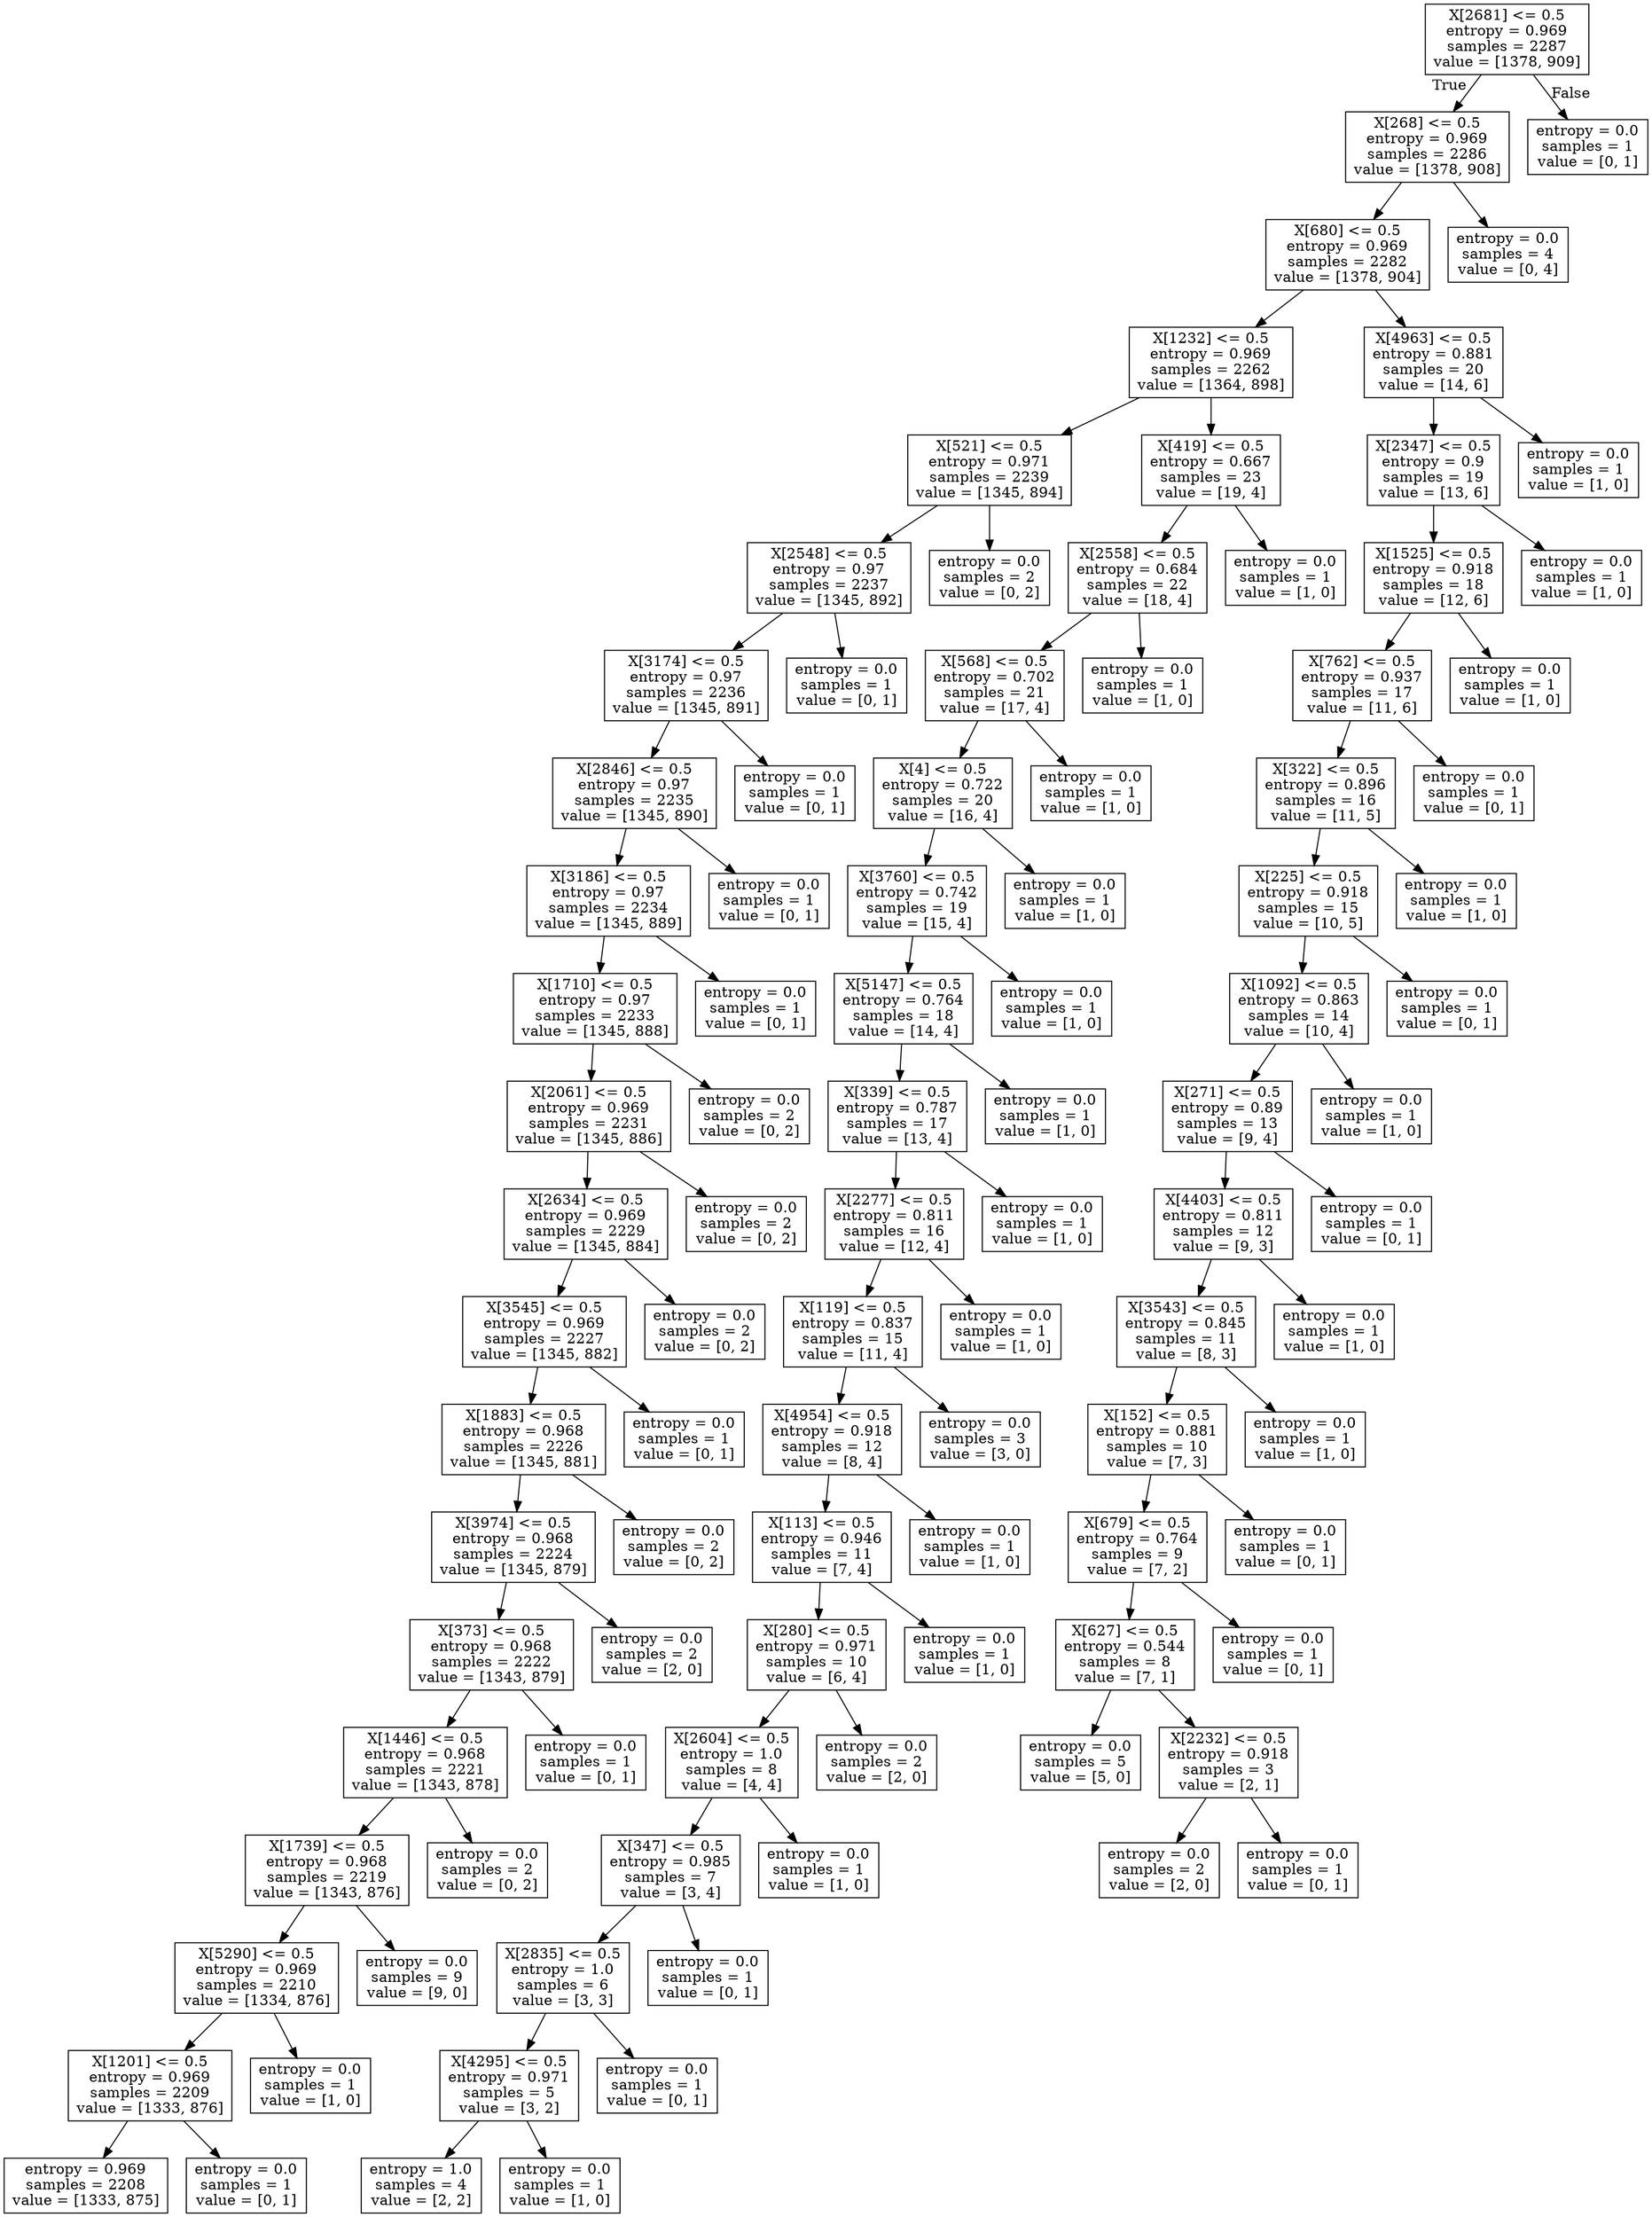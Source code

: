 digraph Tree {
node [shape=box] ;
0 [label="X[2681] <= 0.5\nentropy = 0.969\nsamples = 2287\nvalue = [1378, 909]"] ;
1 [label="X[268] <= 0.5\nentropy = 0.969\nsamples = 2286\nvalue = [1378, 908]"] ;
0 -> 1 [labeldistance=2.5, labelangle=45, headlabel="True"] ;
2 [label="X[680] <= 0.5\nentropy = 0.969\nsamples = 2282\nvalue = [1378, 904]"] ;
1 -> 2 ;
3 [label="X[1232] <= 0.5\nentropy = 0.969\nsamples = 2262\nvalue = [1364, 898]"] ;
2 -> 3 ;
4 [label="X[521] <= 0.5\nentropy = 0.971\nsamples = 2239\nvalue = [1345, 894]"] ;
3 -> 4 ;
5 [label="X[2548] <= 0.5\nentropy = 0.97\nsamples = 2237\nvalue = [1345, 892]"] ;
4 -> 5 ;
6 [label="X[3174] <= 0.5\nentropy = 0.97\nsamples = 2236\nvalue = [1345, 891]"] ;
5 -> 6 ;
7 [label="X[2846] <= 0.5\nentropy = 0.97\nsamples = 2235\nvalue = [1345, 890]"] ;
6 -> 7 ;
8 [label="X[3186] <= 0.5\nentropy = 0.97\nsamples = 2234\nvalue = [1345, 889]"] ;
7 -> 8 ;
9 [label="X[1710] <= 0.5\nentropy = 0.97\nsamples = 2233\nvalue = [1345, 888]"] ;
8 -> 9 ;
10 [label="X[2061] <= 0.5\nentropy = 0.969\nsamples = 2231\nvalue = [1345, 886]"] ;
9 -> 10 ;
11 [label="X[2634] <= 0.5\nentropy = 0.969\nsamples = 2229\nvalue = [1345, 884]"] ;
10 -> 11 ;
12 [label="X[3545] <= 0.5\nentropy = 0.969\nsamples = 2227\nvalue = [1345, 882]"] ;
11 -> 12 ;
13 [label="X[1883] <= 0.5\nentropy = 0.968\nsamples = 2226\nvalue = [1345, 881]"] ;
12 -> 13 ;
14 [label="X[3974] <= 0.5\nentropy = 0.968\nsamples = 2224\nvalue = [1345, 879]"] ;
13 -> 14 ;
15 [label="X[373] <= 0.5\nentropy = 0.968\nsamples = 2222\nvalue = [1343, 879]"] ;
14 -> 15 ;
16 [label="X[1446] <= 0.5\nentropy = 0.968\nsamples = 2221\nvalue = [1343, 878]"] ;
15 -> 16 ;
17 [label="X[1739] <= 0.5\nentropy = 0.968\nsamples = 2219\nvalue = [1343, 876]"] ;
16 -> 17 ;
18 [label="X[5290] <= 0.5\nentropy = 0.969\nsamples = 2210\nvalue = [1334, 876]"] ;
17 -> 18 ;
19 [label="X[1201] <= 0.5\nentropy = 0.969\nsamples = 2209\nvalue = [1333, 876]"] ;
18 -> 19 ;
20 [label="entropy = 0.969\nsamples = 2208\nvalue = [1333, 875]"] ;
19 -> 20 ;
21 [label="entropy = 0.0\nsamples = 1\nvalue = [0, 1]"] ;
19 -> 21 ;
22 [label="entropy = 0.0\nsamples = 1\nvalue = [1, 0]"] ;
18 -> 22 ;
23 [label="entropy = 0.0\nsamples = 9\nvalue = [9, 0]"] ;
17 -> 23 ;
24 [label="entropy = 0.0\nsamples = 2\nvalue = [0, 2]"] ;
16 -> 24 ;
25 [label="entropy = 0.0\nsamples = 1\nvalue = [0, 1]"] ;
15 -> 25 ;
26 [label="entropy = 0.0\nsamples = 2\nvalue = [2, 0]"] ;
14 -> 26 ;
27 [label="entropy = 0.0\nsamples = 2\nvalue = [0, 2]"] ;
13 -> 27 ;
28 [label="entropy = 0.0\nsamples = 1\nvalue = [0, 1]"] ;
12 -> 28 ;
29 [label="entropy = 0.0\nsamples = 2\nvalue = [0, 2]"] ;
11 -> 29 ;
30 [label="entropy = 0.0\nsamples = 2\nvalue = [0, 2]"] ;
10 -> 30 ;
31 [label="entropy = 0.0\nsamples = 2\nvalue = [0, 2]"] ;
9 -> 31 ;
32 [label="entropy = 0.0\nsamples = 1\nvalue = [0, 1]"] ;
8 -> 32 ;
33 [label="entropy = 0.0\nsamples = 1\nvalue = [0, 1]"] ;
7 -> 33 ;
34 [label="entropy = 0.0\nsamples = 1\nvalue = [0, 1]"] ;
6 -> 34 ;
35 [label="entropy = 0.0\nsamples = 1\nvalue = [0, 1]"] ;
5 -> 35 ;
36 [label="entropy = 0.0\nsamples = 2\nvalue = [0, 2]"] ;
4 -> 36 ;
37 [label="X[419] <= 0.5\nentropy = 0.667\nsamples = 23\nvalue = [19, 4]"] ;
3 -> 37 ;
38 [label="X[2558] <= 0.5\nentropy = 0.684\nsamples = 22\nvalue = [18, 4]"] ;
37 -> 38 ;
39 [label="X[568] <= 0.5\nentropy = 0.702\nsamples = 21\nvalue = [17, 4]"] ;
38 -> 39 ;
40 [label="X[4] <= 0.5\nentropy = 0.722\nsamples = 20\nvalue = [16, 4]"] ;
39 -> 40 ;
41 [label="X[3760] <= 0.5\nentropy = 0.742\nsamples = 19\nvalue = [15, 4]"] ;
40 -> 41 ;
42 [label="X[5147] <= 0.5\nentropy = 0.764\nsamples = 18\nvalue = [14, 4]"] ;
41 -> 42 ;
43 [label="X[339] <= 0.5\nentropy = 0.787\nsamples = 17\nvalue = [13, 4]"] ;
42 -> 43 ;
44 [label="X[2277] <= 0.5\nentropy = 0.811\nsamples = 16\nvalue = [12, 4]"] ;
43 -> 44 ;
45 [label="X[119] <= 0.5\nentropy = 0.837\nsamples = 15\nvalue = [11, 4]"] ;
44 -> 45 ;
46 [label="X[4954] <= 0.5\nentropy = 0.918\nsamples = 12\nvalue = [8, 4]"] ;
45 -> 46 ;
47 [label="X[113] <= 0.5\nentropy = 0.946\nsamples = 11\nvalue = [7, 4]"] ;
46 -> 47 ;
48 [label="X[280] <= 0.5\nentropy = 0.971\nsamples = 10\nvalue = [6, 4]"] ;
47 -> 48 ;
49 [label="X[2604] <= 0.5\nentropy = 1.0\nsamples = 8\nvalue = [4, 4]"] ;
48 -> 49 ;
50 [label="X[347] <= 0.5\nentropy = 0.985\nsamples = 7\nvalue = [3, 4]"] ;
49 -> 50 ;
51 [label="X[2835] <= 0.5\nentropy = 1.0\nsamples = 6\nvalue = [3, 3]"] ;
50 -> 51 ;
52 [label="X[4295] <= 0.5\nentropy = 0.971\nsamples = 5\nvalue = [3, 2]"] ;
51 -> 52 ;
53 [label="entropy = 1.0\nsamples = 4\nvalue = [2, 2]"] ;
52 -> 53 ;
54 [label="entropy = 0.0\nsamples = 1\nvalue = [1, 0]"] ;
52 -> 54 ;
55 [label="entropy = 0.0\nsamples = 1\nvalue = [0, 1]"] ;
51 -> 55 ;
56 [label="entropy = 0.0\nsamples = 1\nvalue = [0, 1]"] ;
50 -> 56 ;
57 [label="entropy = 0.0\nsamples = 1\nvalue = [1, 0]"] ;
49 -> 57 ;
58 [label="entropy = 0.0\nsamples = 2\nvalue = [2, 0]"] ;
48 -> 58 ;
59 [label="entropy = 0.0\nsamples = 1\nvalue = [1, 0]"] ;
47 -> 59 ;
60 [label="entropy = 0.0\nsamples = 1\nvalue = [1, 0]"] ;
46 -> 60 ;
61 [label="entropy = 0.0\nsamples = 3\nvalue = [3, 0]"] ;
45 -> 61 ;
62 [label="entropy = 0.0\nsamples = 1\nvalue = [1, 0]"] ;
44 -> 62 ;
63 [label="entropy = 0.0\nsamples = 1\nvalue = [1, 0]"] ;
43 -> 63 ;
64 [label="entropy = 0.0\nsamples = 1\nvalue = [1, 0]"] ;
42 -> 64 ;
65 [label="entropy = 0.0\nsamples = 1\nvalue = [1, 0]"] ;
41 -> 65 ;
66 [label="entropy = 0.0\nsamples = 1\nvalue = [1, 0]"] ;
40 -> 66 ;
67 [label="entropy = 0.0\nsamples = 1\nvalue = [1, 0]"] ;
39 -> 67 ;
68 [label="entropy = 0.0\nsamples = 1\nvalue = [1, 0]"] ;
38 -> 68 ;
69 [label="entropy = 0.0\nsamples = 1\nvalue = [1, 0]"] ;
37 -> 69 ;
70 [label="X[4963] <= 0.5\nentropy = 0.881\nsamples = 20\nvalue = [14, 6]"] ;
2 -> 70 ;
71 [label="X[2347] <= 0.5\nentropy = 0.9\nsamples = 19\nvalue = [13, 6]"] ;
70 -> 71 ;
72 [label="X[1525] <= 0.5\nentropy = 0.918\nsamples = 18\nvalue = [12, 6]"] ;
71 -> 72 ;
73 [label="X[762] <= 0.5\nentropy = 0.937\nsamples = 17\nvalue = [11, 6]"] ;
72 -> 73 ;
74 [label="X[322] <= 0.5\nentropy = 0.896\nsamples = 16\nvalue = [11, 5]"] ;
73 -> 74 ;
75 [label="X[225] <= 0.5\nentropy = 0.918\nsamples = 15\nvalue = [10, 5]"] ;
74 -> 75 ;
76 [label="X[1092] <= 0.5\nentropy = 0.863\nsamples = 14\nvalue = [10, 4]"] ;
75 -> 76 ;
77 [label="X[271] <= 0.5\nentropy = 0.89\nsamples = 13\nvalue = [9, 4]"] ;
76 -> 77 ;
78 [label="X[4403] <= 0.5\nentropy = 0.811\nsamples = 12\nvalue = [9, 3]"] ;
77 -> 78 ;
79 [label="X[3543] <= 0.5\nentropy = 0.845\nsamples = 11\nvalue = [8, 3]"] ;
78 -> 79 ;
80 [label="X[152] <= 0.5\nentropy = 0.881\nsamples = 10\nvalue = [7, 3]"] ;
79 -> 80 ;
81 [label="X[679] <= 0.5\nentropy = 0.764\nsamples = 9\nvalue = [7, 2]"] ;
80 -> 81 ;
82 [label="X[627] <= 0.5\nentropy = 0.544\nsamples = 8\nvalue = [7, 1]"] ;
81 -> 82 ;
83 [label="entropy = 0.0\nsamples = 5\nvalue = [5, 0]"] ;
82 -> 83 ;
84 [label="X[2232] <= 0.5\nentropy = 0.918\nsamples = 3\nvalue = [2, 1]"] ;
82 -> 84 ;
85 [label="entropy = 0.0\nsamples = 2\nvalue = [2, 0]"] ;
84 -> 85 ;
86 [label="entropy = 0.0\nsamples = 1\nvalue = [0, 1]"] ;
84 -> 86 ;
87 [label="entropy = 0.0\nsamples = 1\nvalue = [0, 1]"] ;
81 -> 87 ;
88 [label="entropy = 0.0\nsamples = 1\nvalue = [0, 1]"] ;
80 -> 88 ;
89 [label="entropy = 0.0\nsamples = 1\nvalue = [1, 0]"] ;
79 -> 89 ;
90 [label="entropy = 0.0\nsamples = 1\nvalue = [1, 0]"] ;
78 -> 90 ;
91 [label="entropy = 0.0\nsamples = 1\nvalue = [0, 1]"] ;
77 -> 91 ;
92 [label="entropy = 0.0\nsamples = 1\nvalue = [1, 0]"] ;
76 -> 92 ;
93 [label="entropy = 0.0\nsamples = 1\nvalue = [0, 1]"] ;
75 -> 93 ;
94 [label="entropy = 0.0\nsamples = 1\nvalue = [1, 0]"] ;
74 -> 94 ;
95 [label="entropy = 0.0\nsamples = 1\nvalue = [0, 1]"] ;
73 -> 95 ;
96 [label="entropy = 0.0\nsamples = 1\nvalue = [1, 0]"] ;
72 -> 96 ;
97 [label="entropy = 0.0\nsamples = 1\nvalue = [1, 0]"] ;
71 -> 97 ;
98 [label="entropy = 0.0\nsamples = 1\nvalue = [1, 0]"] ;
70 -> 98 ;
99 [label="entropy = 0.0\nsamples = 4\nvalue = [0, 4]"] ;
1 -> 99 ;
100 [label="entropy = 0.0\nsamples = 1\nvalue = [0, 1]"] ;
0 -> 100 [labeldistance=2.5, labelangle=-45, headlabel="False"] ;
}